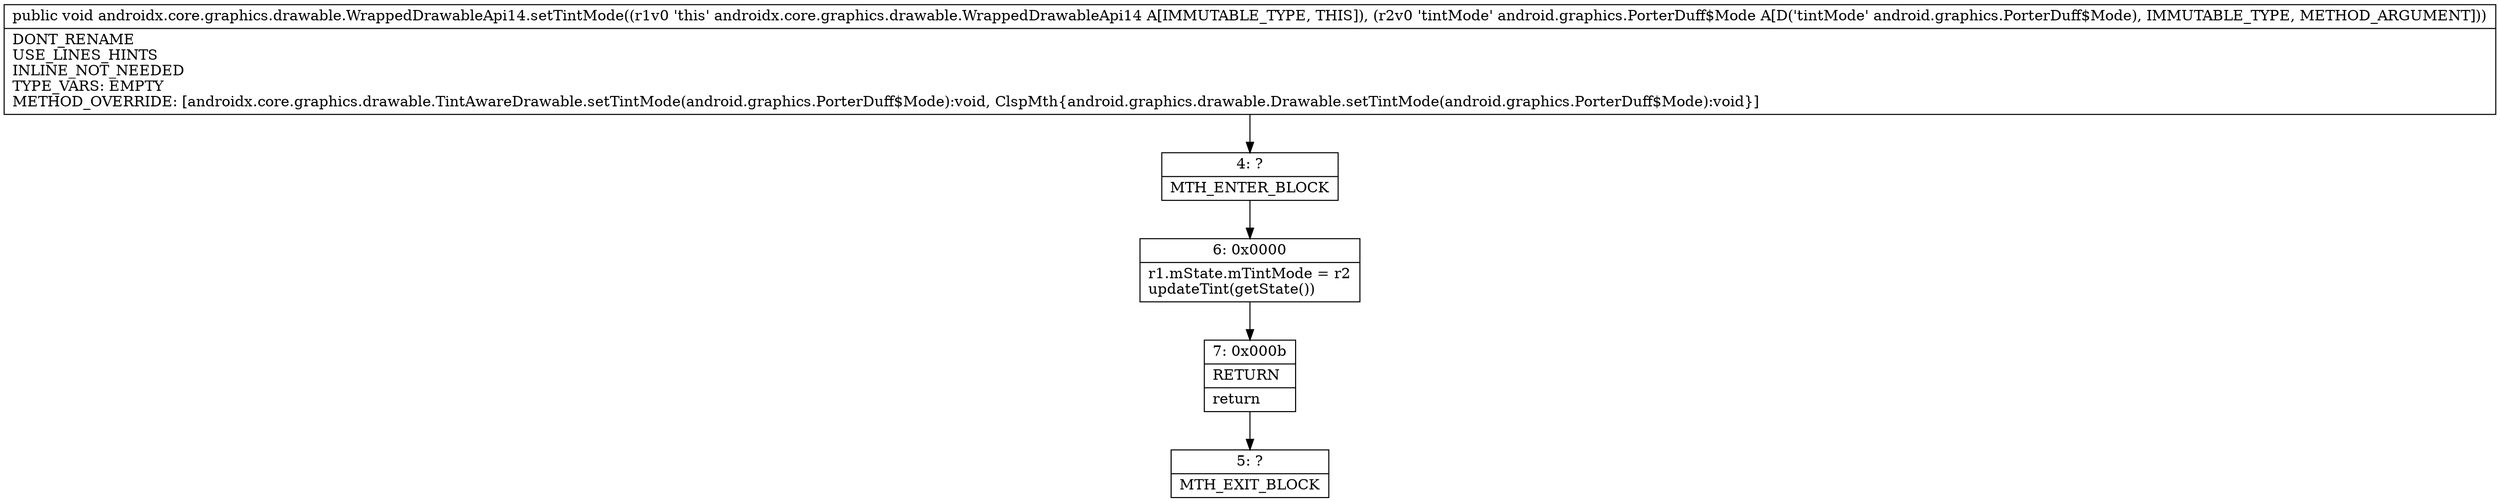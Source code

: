 digraph "CFG forandroidx.core.graphics.drawable.WrappedDrawableApi14.setTintMode(Landroid\/graphics\/PorterDuff$Mode;)V" {
Node_4 [shape=record,label="{4\:\ ?|MTH_ENTER_BLOCK\l}"];
Node_6 [shape=record,label="{6\:\ 0x0000|r1.mState.mTintMode = r2\lupdateTint(getState())\l}"];
Node_7 [shape=record,label="{7\:\ 0x000b|RETURN\l|return\l}"];
Node_5 [shape=record,label="{5\:\ ?|MTH_EXIT_BLOCK\l}"];
MethodNode[shape=record,label="{public void androidx.core.graphics.drawable.WrappedDrawableApi14.setTintMode((r1v0 'this' androidx.core.graphics.drawable.WrappedDrawableApi14 A[IMMUTABLE_TYPE, THIS]), (r2v0 'tintMode' android.graphics.PorterDuff$Mode A[D('tintMode' android.graphics.PorterDuff$Mode), IMMUTABLE_TYPE, METHOD_ARGUMENT]))  | DONT_RENAME\lUSE_LINES_HINTS\lINLINE_NOT_NEEDED\lTYPE_VARS: EMPTY\lMETHOD_OVERRIDE: [androidx.core.graphics.drawable.TintAwareDrawable.setTintMode(android.graphics.PorterDuff$Mode):void, ClspMth\{android.graphics.drawable.Drawable.setTintMode(android.graphics.PorterDuff$Mode):void\}]\l}"];
MethodNode -> Node_4;Node_4 -> Node_6;
Node_6 -> Node_7;
Node_7 -> Node_5;
}

